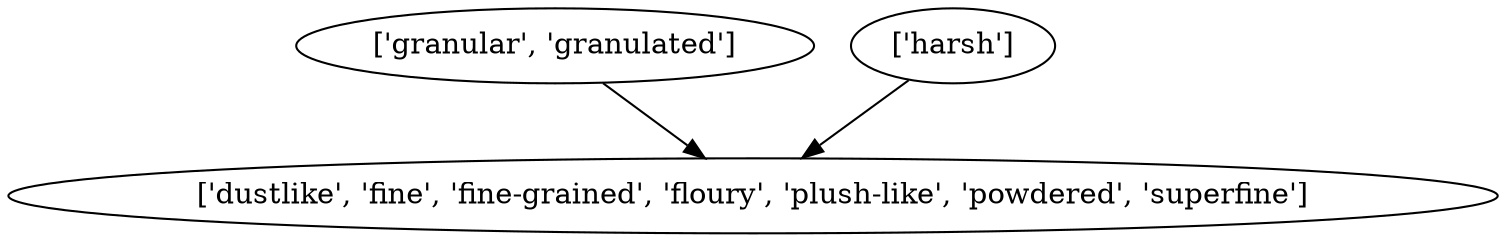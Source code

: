 strict digraph  {
	"['granular', 'granulated']" -> "['dustlike', 'fine', 'fine-grained', 'floury', 'plush-like', 'powdered', 'superfine']";
	"['harsh']" -> "['dustlike', 'fine', 'fine-grained', 'floury', 'plush-like', 'powdered', 'superfine']";
}
